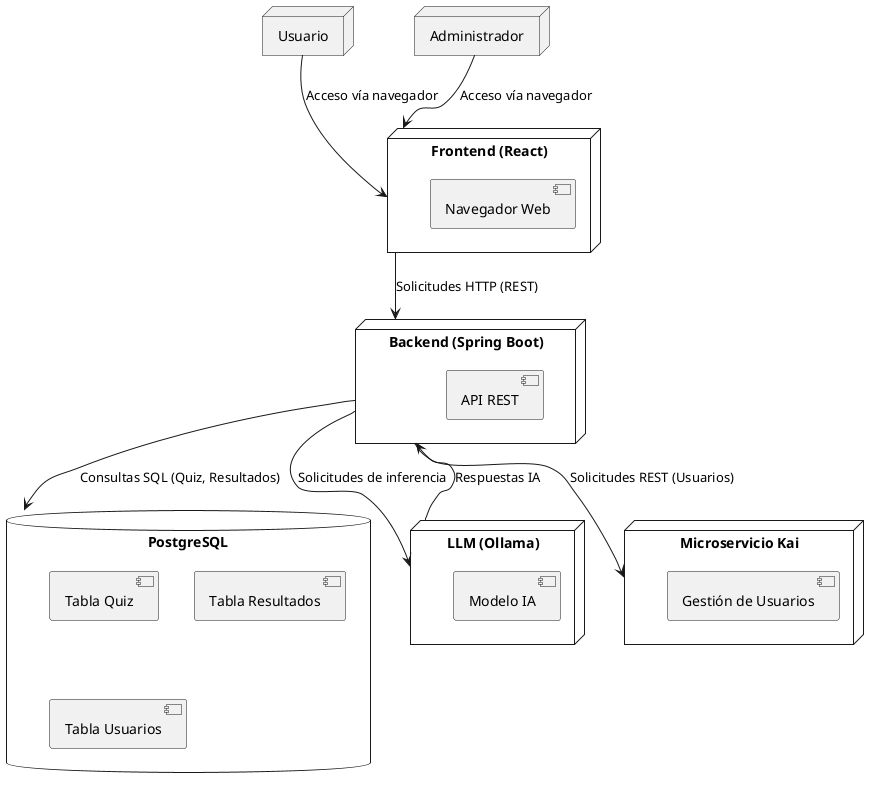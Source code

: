@startuml

node "Usuario" as User
node "Administrador" as Admin

node "Frontend (React)" as React {
  [Navegador Web]
}

node "Backend (Spring Boot)" as SpringBoot {
  [API REST]
}

database "PostgreSQL" as DB {
  [Tabla Quiz]
  [Tabla Resultados]
  [Tabla Usuarios]
}

node "LLM (Ollama)" as LLM {
  [Modelo IA]
}

node "Microservicio Kai" as Kai {
  [Gestión de Usuarios]
}

User --> React : Acceso vía navegador
Admin --> React : Acceso vía navegador
React --> SpringBoot : Solicitudes HTTP (REST)
SpringBoot --> DB : Consultas SQL (Quiz, Resultados)
SpringBoot --> Kai : Solicitudes REST (Usuarios)
SpringBoot --> LLM : Solicitudes de inferencia
LLM --> SpringBoot : Respuestas IA

@enduml
